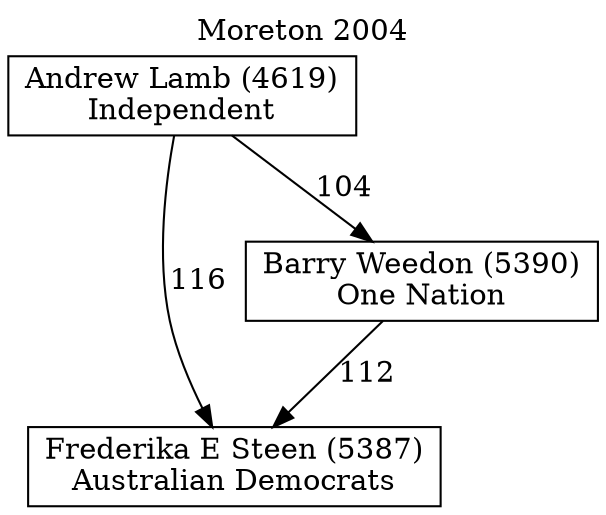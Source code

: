 // House preference flow
digraph "Frederika E Steen (5387)_Moreton_2004" {
	graph [label="Moreton 2004" labelloc=t mclimit=10]
	node [shape=box]
	"Frederika E Steen (5387)" [label="Frederika E Steen (5387)
Australian Democrats"]
	"Barry Weedon (5390)" [label="Barry Weedon (5390)
One Nation"]
	"Andrew Lamb (4619)" [label="Andrew Lamb (4619)
Independent"]
	"Barry Weedon (5390)" -> "Frederika E Steen (5387)" [label=112]
	"Andrew Lamb (4619)" -> "Barry Weedon (5390)" [label=104]
	"Andrew Lamb (4619)" -> "Frederika E Steen (5387)" [label=116]
}
